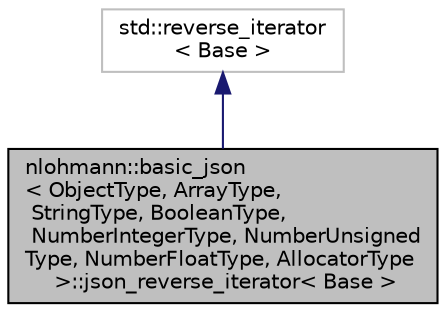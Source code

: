 digraph "nlohmann::basic_json&lt; ObjectType, ArrayType, StringType, BooleanType, NumberIntegerType, NumberUnsignedType, NumberFloatType, AllocatorType &gt;::json_reverse_iterator&lt; Base &gt;"
{
 // INTERACTIVE_SVG=YES
  edge [fontname="Helvetica",fontsize="10",labelfontname="Helvetica",labelfontsize="10"];
  node [fontname="Helvetica",fontsize="10",shape=record];
  Node1 [label="nlohmann::basic_json\l\< ObjectType, ArrayType,\l StringType, BooleanType,\l NumberIntegerType, NumberUnsigned\lType, NumberFloatType, AllocatorType\l \>::json_reverse_iterator\< Base \>",height=0.2,width=0.4,color="black", fillcolor="grey75", style="filled", fontcolor="black"];
  Node2 -> Node1 [dir="back",color="midnightblue",fontsize="10",style="solid",fontname="Helvetica"];
  Node2 [label="std::reverse_iterator\l\< Base \>",height=0.2,width=0.4,color="grey75", fillcolor="white", style="filled"];
}
